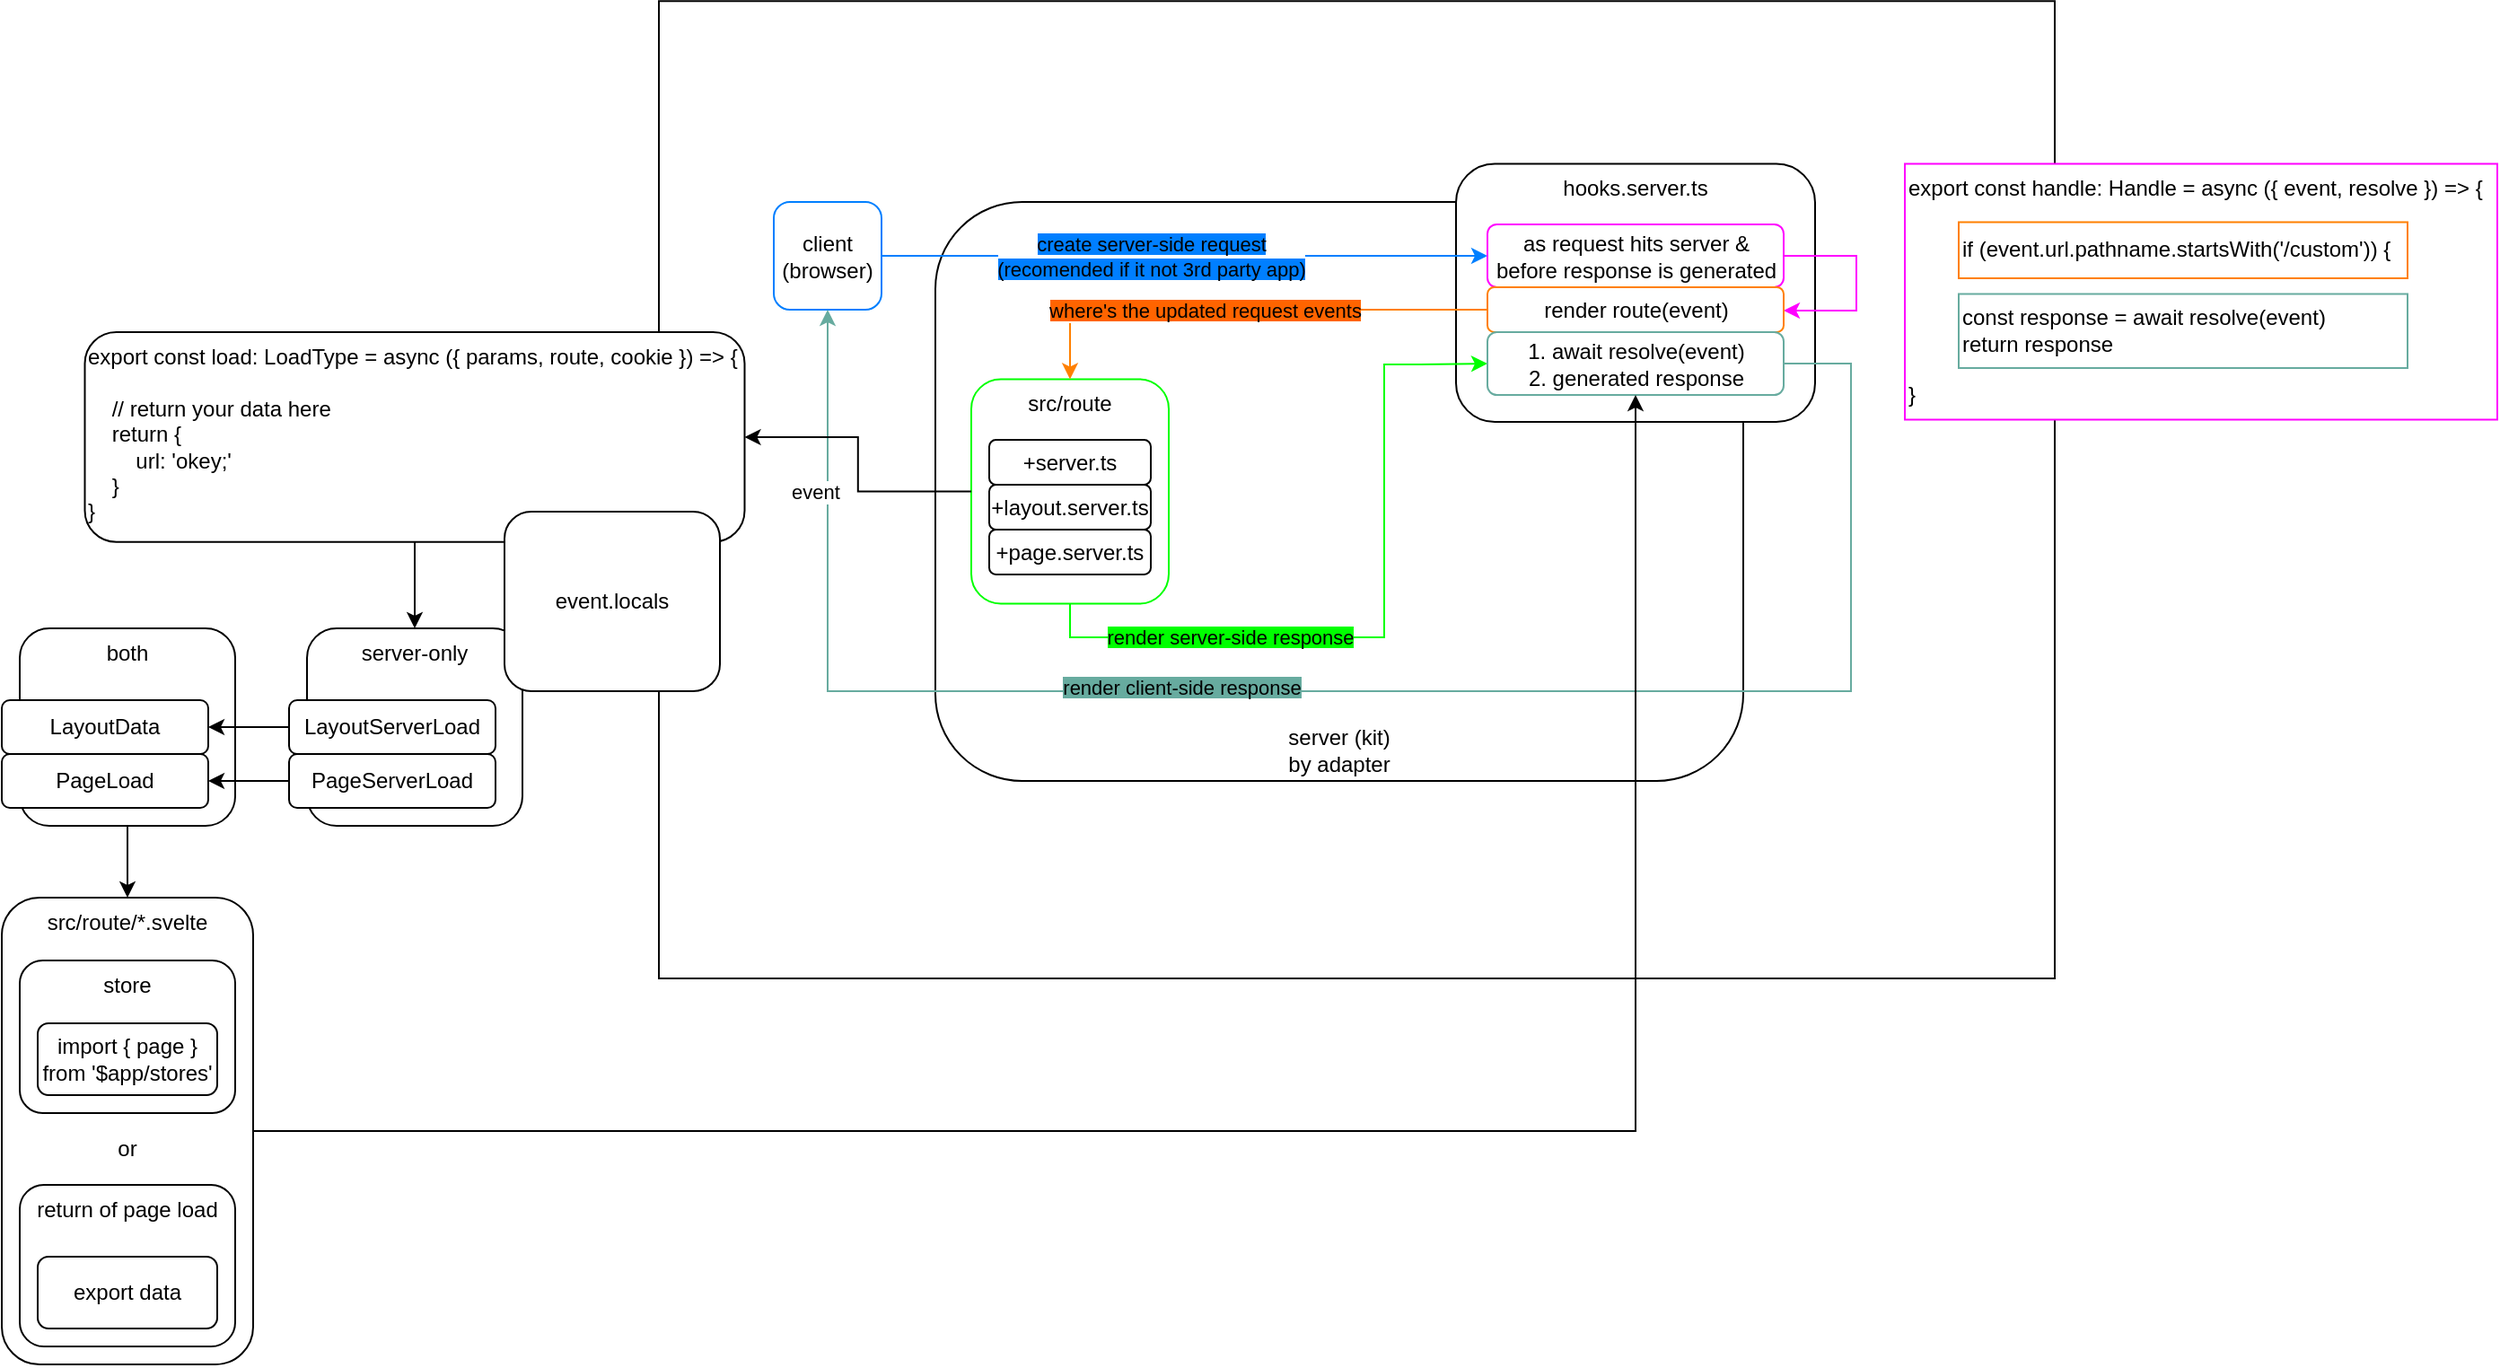 <mxfile version="22.0.4" type="github">
  <diagram name="Page-1" id="GnxkV7bNmk6tipJM2uC0">
    <mxGraphModel dx="1704" dy="1520" grid="1" gridSize="10" guides="1" tooltips="1" connect="1" arrows="1" fold="1" page="1" pageScale="1" pageWidth="850" pageHeight="1100" math="0" shadow="0">
      <root>
        <mxCell id="0" />
        <mxCell id="1" parent="0" />
        <mxCell id="TtLkIHkY7f4iRGPbkUeM-2" value="" style="rounded=0;whiteSpace=wrap;html=1;strokeColor=#000000;" parent="1" vertex="1">
          <mxGeometry x="36" y="-4.38" width="777.5" height="544.38" as="geometry" />
        </mxCell>
        <mxCell id="TtLkIHkY7f4iRGPbkUeM-23" value="" style="edgeStyle=orthogonalEdgeStyle;rounded=0;orthogonalLoop=1;jettySize=auto;html=1;" parent="1" source="TtLkIHkY7f4iRGPbkUeM-16" target="TtLkIHkY7f4iRGPbkUeM-22" edge="1">
          <mxGeometry relative="1" as="geometry" />
        </mxCell>
        <mxCell id="TtLkIHkY7f4iRGPbkUeM-16" value="both" style="rounded=1;whiteSpace=wrap;html=1;verticalAlign=top;" parent="1" vertex="1">
          <mxGeometry x="-320" y="345" width="120" height="110" as="geometry" />
        </mxCell>
        <mxCell id="TtLkIHkY7f4iRGPbkUeM-15" value="server-only" style="rounded=1;whiteSpace=wrap;html=1;verticalAlign=top;" parent="1" vertex="1">
          <mxGeometry x="-160" y="345" width="120" height="110" as="geometry" />
        </mxCell>
        <mxCell id="cJ8iGMwO-AmT_AEDeLSv-3" value="server (kit)&lt;br style=&quot;border-color: var(--border-color);&quot;&gt;by adapter" style="rounded=1;whiteSpace=wrap;html=1;verticalAlign=bottom;" parent="1" vertex="1">
          <mxGeometry x="190" y="107.5" width="450" height="322.5" as="geometry" />
        </mxCell>
        <mxCell id="cJ8iGMwO-AmT_AEDeLSv-5" value="hooks.server.ts" style="rounded=1;whiteSpace=wrap;html=1;align=center;verticalAlign=top;" parent="1" vertex="1">
          <mxGeometry x="480" y="86.25" width="200" height="143.75" as="geometry" />
        </mxCell>
        <mxCell id="cJ8iGMwO-AmT_AEDeLSv-11" style="edgeStyle=orthogonalEdgeStyle;rounded=0;orthogonalLoop=1;jettySize=auto;html=1;exitX=1;exitY=0.5;exitDx=0;exitDy=0;strokeColor=#007FFF;" parent="1" source="cJ8iGMwO-AmT_AEDeLSv-1" target="cJ8iGMwO-AmT_AEDeLSv-9" edge="1">
          <mxGeometry relative="1" as="geometry">
            <Array as="points" />
          </mxGeometry>
        </mxCell>
        <mxCell id="cJ8iGMwO-AmT_AEDeLSv-22" value="&lt;span style=&quot;background-color: rgb(0, 127, 255);&quot;&gt;create server-side request&lt;br&gt;(recomended if it not 3rd party app)&lt;/span&gt;" style="edgeLabel;html=1;align=center;verticalAlign=middle;resizable=0;points=[];strokeColor=#007FFF;" parent="cJ8iGMwO-AmT_AEDeLSv-11" vertex="1" connectable="0">
          <mxGeometry x="-0.374" relative="1" as="geometry">
            <mxPoint x="44" as="offset" />
          </mxGeometry>
        </mxCell>
        <mxCell id="cJ8iGMwO-AmT_AEDeLSv-1" value="client&lt;br&gt;(browser)" style="rounded=1;whiteSpace=wrap;html=1;strokeColor=#007FFF;" parent="1" vertex="1">
          <mxGeometry x="100" y="107.5" width="60" height="60" as="geometry" />
        </mxCell>
        <mxCell id="cJ8iGMwO-AmT_AEDeLSv-16" style="edgeStyle=orthogonalEdgeStyle;rounded=0;orthogonalLoop=1;jettySize=auto;html=1;exitX=0.5;exitY=1;exitDx=0;exitDy=0;strokeColor=#00FF00;entryX=0;entryY=0.5;entryDx=0;entryDy=0;" parent="1" source="cJ8iGMwO-AmT_AEDeLSv-4" target="cJ8iGMwO-AmT_AEDeLSv-17" edge="1">
          <mxGeometry relative="1" as="geometry">
            <mxPoint x="417.5" y="208.75" as="targetPoint" />
            <mxPoint x="247.5" y="337.5" as="sourcePoint" />
            <Array as="points">
              <mxPoint x="265" y="350" />
              <mxPoint x="440" y="350" />
              <mxPoint x="440" y="198" />
              <mxPoint x="460" y="198" />
            </Array>
          </mxGeometry>
        </mxCell>
        <mxCell id="cJ8iGMwO-AmT_AEDeLSv-20" value="&lt;span style=&quot;background-color: rgb(0, 255, 0);&quot;&gt;render server-side response&lt;/span&gt;" style="edgeLabel;html=1;align=center;verticalAlign=middle;resizable=0;points=[];strokeColor=#00FF00;" parent="cJ8iGMwO-AmT_AEDeLSv-16" vertex="1" connectable="0">
          <mxGeometry x="-0.59" y="-2" relative="1" as="geometry">
            <mxPoint x="25" y="-2" as="offset" />
          </mxGeometry>
        </mxCell>
        <mxCell id="cJ8iGMwO-AmT_AEDeLSv-4" value="src/route" style="rounded=1;whiteSpace=wrap;html=1;verticalAlign=top;strokeColor=#00FF00;" parent="1" vertex="1">
          <mxGeometry x="210" y="206.25" width="110" height="125" as="geometry" />
        </mxCell>
        <mxCell id="cJ8iGMwO-AmT_AEDeLSv-6" value="+server.ts" style="rounded=1;whiteSpace=wrap;html=1;" parent="1" vertex="1">
          <mxGeometry x="220" y="240" width="90" height="25" as="geometry" />
        </mxCell>
        <mxCell id="cJ8iGMwO-AmT_AEDeLSv-7" value="+layout.server.ts" style="rounded=1;whiteSpace=wrap;html=1;" parent="1" vertex="1">
          <mxGeometry x="220" y="265" width="90" height="25" as="geometry" />
        </mxCell>
        <mxCell id="cJ8iGMwO-AmT_AEDeLSv-8" value="+page.server.ts" style="rounded=1;whiteSpace=wrap;html=1;" parent="1" vertex="1">
          <mxGeometry x="220" y="290" width="90" height="25" as="geometry" />
        </mxCell>
        <mxCell id="cJ8iGMwO-AmT_AEDeLSv-12" style="edgeStyle=orthogonalEdgeStyle;rounded=0;orthogonalLoop=1;jettySize=auto;html=1;exitX=1;exitY=0.5;exitDx=0;exitDy=0;strokeColor=#FF00FF;entryX=1;entryY=0.5;entryDx=0;entryDy=0;" parent="1" source="cJ8iGMwO-AmT_AEDeLSv-9" target="cJ8iGMwO-AmT_AEDeLSv-10" edge="1">
          <mxGeometry relative="1" as="geometry">
            <mxPoint x="692.5" y="167.5" as="targetPoint" />
            <Array as="points">
              <mxPoint x="703" y="138" />
              <mxPoint x="703" y="168" />
              <mxPoint x="663" y="168" />
            </Array>
            <mxPoint x="692.5" y="132.5" as="sourcePoint" />
          </mxGeometry>
        </mxCell>
        <mxCell id="cJ8iGMwO-AmT_AEDeLSv-9" value="&lt;p style=&quot;line-height: 120%;&quot;&gt;&lt;font style=&quot;font-size: 12px;&quot;&gt;as request hits server &amp;amp; before response is generated&lt;/font&gt;&lt;/p&gt;" style="rounded=1;whiteSpace=wrap;html=1;strokeColor=#FF00FF;" parent="1" vertex="1">
          <mxGeometry x="497.5" y="120" width="165" height="35" as="geometry" />
        </mxCell>
        <mxCell id="cJ8iGMwO-AmT_AEDeLSv-15" style="edgeStyle=orthogonalEdgeStyle;rounded=0;orthogonalLoop=1;jettySize=auto;html=1;exitX=0;exitY=0.5;exitDx=0;exitDy=0;entryX=0.5;entryY=0;entryDx=0;entryDy=0;strokeColor=#FF8000;" parent="1" source="cJ8iGMwO-AmT_AEDeLSv-10" target="cJ8iGMwO-AmT_AEDeLSv-4" edge="1">
          <mxGeometry relative="1" as="geometry">
            <Array as="points">
              <mxPoint x="378" y="173" />
              <mxPoint x="265" y="173" />
            </Array>
          </mxGeometry>
        </mxCell>
        <mxCell id="cJ8iGMwO-AmT_AEDeLSv-18" value="&lt;span style=&quot;background-color: rgb(255, 100, 0);&quot;&gt;where&#39;s the updated request events&lt;/span&gt;" style="edgeLabel;html=1;align=center;verticalAlign=middle;resizable=0;points=[];fillColor=#FF8000;strokeColor=#FF8000;" parent="cJ8iGMwO-AmT_AEDeLSv-15" vertex="1" connectable="0">
          <mxGeometry x="0.113" y="1" relative="1" as="geometry">
            <mxPoint x="-12" y="-6" as="offset" />
          </mxGeometry>
        </mxCell>
        <mxCell id="cJ8iGMwO-AmT_AEDeLSv-10" value="&lt;p style=&quot;line-height: 120%;&quot;&gt;&lt;font style=&quot;font-size: 12px;&quot;&gt;render route(event)&lt;/font&gt;&lt;/p&gt;" style="rounded=1;whiteSpace=wrap;html=1;strokeColor=#FF8000;" parent="1" vertex="1">
          <mxGeometry x="497.5" y="155" width="165" height="25" as="geometry" />
        </mxCell>
        <mxCell id="cJ8iGMwO-AmT_AEDeLSv-19" style="edgeStyle=orthogonalEdgeStyle;rounded=0;orthogonalLoop=1;jettySize=auto;html=1;exitX=1;exitY=0.5;exitDx=0;exitDy=0;entryX=0.5;entryY=1;entryDx=0;entryDy=0;strokeColor=#67AB9F;" parent="1" source="cJ8iGMwO-AmT_AEDeLSv-17" target="cJ8iGMwO-AmT_AEDeLSv-1" edge="1">
          <mxGeometry relative="1" as="geometry">
            <Array as="points">
              <mxPoint x="700" y="198" />
              <mxPoint x="700" y="380" />
              <mxPoint x="130" y="380" />
            </Array>
          </mxGeometry>
        </mxCell>
        <mxCell id="cJ8iGMwO-AmT_AEDeLSv-21" value="&lt;span style=&quot;background-color: rgb(103, 171, 159);&quot;&gt;render client-side response&lt;/span&gt;" style="edgeLabel;html=1;align=center;verticalAlign=middle;resizable=0;points=[];" parent="cJ8iGMwO-AmT_AEDeLSv-19" vertex="1" connectable="0">
          <mxGeometry x="0.151" y="-2" relative="1" as="geometry">
            <mxPoint x="-16" as="offset" />
          </mxGeometry>
        </mxCell>
        <mxCell id="cJ8iGMwO-AmT_AEDeLSv-17" value="1. await resolve(event)&lt;br&gt;&lt;span style=&quot;background-color: initial;&quot;&gt;2. generated response&lt;/span&gt;" style="rounded=1;whiteSpace=wrap;html=1;strokeColor=#67AB9F;" parent="1" vertex="1">
          <mxGeometry x="497.5" y="180" width="165" height="35" as="geometry" />
        </mxCell>
        <mxCell id="TtLkIHkY7f4iRGPbkUeM-3" value="export const handle: Handle = async ({ event, resolve }) =&amp;gt; {&lt;br&gt;&lt;br&gt;&lt;br&gt;&lt;br&gt;&lt;br&gt;&lt;br&gt;&lt;br&gt;&lt;br&gt;}" style="rounded=0;whiteSpace=wrap;html=1;align=left;verticalAlign=top;strokeColor=#FF00FF;" parent="1" vertex="1">
          <mxGeometry x="730" y="86.25" width="330" height="142.5" as="geometry" />
        </mxCell>
        <mxCell id="TtLkIHkY7f4iRGPbkUeM-4" value="if (event.url.pathname.startsWith(&#39;/custom&#39;)) {" style="rounded=0;whiteSpace=wrap;html=1;strokeColor=#FF8000;align=left;" parent="1" vertex="1">
          <mxGeometry x="760" y="118.75" width="250" height="31.25" as="geometry" />
        </mxCell>
        <mxCell id="TtLkIHkY7f4iRGPbkUeM-5" value="const response = await resolve(event)&lt;br&gt;return response" style="rounded=0;whiteSpace=wrap;html=1;strokeColor=#67AB9F;align=left;" parent="1" vertex="1">
          <mxGeometry x="760" y="158.75" width="250" height="41.25" as="geometry" />
        </mxCell>
        <mxCell id="TtLkIHkY7f4iRGPbkUeM-21" style="edgeStyle=orthogonalEdgeStyle;rounded=0;orthogonalLoop=1;jettySize=auto;html=1;exitX=0.5;exitY=1;exitDx=0;exitDy=0;" parent="1" source="TtLkIHkY7f4iRGPbkUeM-6" target="TtLkIHkY7f4iRGPbkUeM-15" edge="1">
          <mxGeometry relative="1" as="geometry" />
        </mxCell>
        <mxCell id="TtLkIHkY7f4iRGPbkUeM-6" value="export const load:&amp;nbsp;LoadType = async ({ params, route, cookie }) =&amp;gt; {&lt;br&gt;&lt;br&gt;&amp;nbsp; &amp;nbsp; // return your data here&lt;br&gt;&amp;nbsp; &amp;nbsp; return {&lt;br&gt;&amp;nbsp; &amp;nbsp; &amp;nbsp; &amp;nbsp; url: &#39;okey;&#39;&lt;br&gt;&amp;nbsp; &amp;nbsp; }&lt;br&gt;}" style="rounded=1;whiteSpace=wrap;html=1;align=left;verticalAlign=top;" parent="1" vertex="1">
          <mxGeometry x="-283.75" y="180" width="367.5" height="116.88" as="geometry" />
        </mxCell>
        <mxCell id="TtLkIHkY7f4iRGPbkUeM-19" value="" style="edgeStyle=orthogonalEdgeStyle;rounded=0;orthogonalLoop=1;jettySize=auto;html=1;" parent="1" source="TtLkIHkY7f4iRGPbkUeM-9" target="TtLkIHkY7f4iRGPbkUeM-14" edge="1">
          <mxGeometry relative="1" as="geometry" />
        </mxCell>
        <mxCell id="TtLkIHkY7f4iRGPbkUeM-9" value="PageServerLoad" style="rounded=1;whiteSpace=wrap;html=1;" parent="1" vertex="1">
          <mxGeometry x="-170" y="415" width="115" height="30" as="geometry" />
        </mxCell>
        <mxCell id="TtLkIHkY7f4iRGPbkUeM-18" value="" style="edgeStyle=orthogonalEdgeStyle;rounded=0;orthogonalLoop=1;jettySize=auto;html=1;" parent="1" source="TtLkIHkY7f4iRGPbkUeM-11" target="TtLkIHkY7f4iRGPbkUeM-13" edge="1">
          <mxGeometry relative="1" as="geometry" />
        </mxCell>
        <mxCell id="TtLkIHkY7f4iRGPbkUeM-11" value="LayoutServerLoad" style="rounded=1;whiteSpace=wrap;html=1;" parent="1" vertex="1">
          <mxGeometry x="-170" y="385" width="115" height="30" as="geometry" />
        </mxCell>
        <mxCell id="TtLkIHkY7f4iRGPbkUeM-13" value="LayoutData" style="rounded=1;whiteSpace=wrap;html=1;" parent="1" vertex="1">
          <mxGeometry x="-330" y="385" width="115" height="30" as="geometry" />
        </mxCell>
        <mxCell id="TtLkIHkY7f4iRGPbkUeM-14" value="PageLoad" style="rounded=1;whiteSpace=wrap;html=1;" parent="1" vertex="1">
          <mxGeometry x="-330" y="415" width="115" height="30" as="geometry" />
        </mxCell>
        <mxCell id="TtLkIHkY7f4iRGPbkUeM-7" style="edgeStyle=orthogonalEdgeStyle;rounded=0;orthogonalLoop=1;jettySize=auto;html=1;exitX=0;exitY=0.5;exitDx=0;exitDy=0;" parent="1" source="cJ8iGMwO-AmT_AEDeLSv-4" target="TtLkIHkY7f4iRGPbkUeM-6" edge="1">
          <mxGeometry relative="1" as="geometry" />
        </mxCell>
        <mxCell id="TtLkIHkY7f4iRGPbkUeM-8" value="event" style="edgeLabel;html=1;align=center;verticalAlign=middle;resizable=0;points=[];" parent="TtLkIHkY7f4iRGPbkUeM-7" vertex="1" connectable="0">
          <mxGeometry x="-0.49" y="2" relative="1" as="geometry">
            <mxPoint x="-47" y="-2" as="offset" />
          </mxGeometry>
        </mxCell>
        <mxCell id="TtLkIHkY7f4iRGPbkUeM-33" style="edgeStyle=orthogonalEdgeStyle;rounded=0;orthogonalLoop=1;jettySize=auto;html=1;exitX=1;exitY=0.5;exitDx=0;exitDy=0;" parent="1" source="TtLkIHkY7f4iRGPbkUeM-22" target="cJ8iGMwO-AmT_AEDeLSv-17" edge="1">
          <mxGeometry relative="1" as="geometry" />
        </mxCell>
        <mxCell id="TtLkIHkY7f4iRGPbkUeM-22" value="src/route/*.svelte" style="rounded=1;whiteSpace=wrap;html=1;verticalAlign=top;" parent="1" vertex="1">
          <mxGeometry x="-330" y="495" width="140" height="260" as="geometry" />
        </mxCell>
        <mxCell id="TtLkIHkY7f4iRGPbkUeM-24" value="return of page load" style="rounded=1;whiteSpace=wrap;html=1;verticalAlign=top;" parent="1" vertex="1">
          <mxGeometry x="-320" y="655" width="120" height="90" as="geometry" />
        </mxCell>
        <mxCell id="TtLkIHkY7f4iRGPbkUeM-25" value="export data" style="rounded=1;whiteSpace=wrap;html=1;verticalAlign=middle;" parent="1" vertex="1">
          <mxGeometry x="-310" y="695" width="100" height="40" as="geometry" />
        </mxCell>
        <mxCell id="TtLkIHkY7f4iRGPbkUeM-28" value="store" style="rounded=1;whiteSpace=wrap;html=1;verticalAlign=top;" parent="1" vertex="1">
          <mxGeometry x="-320" y="530" width="120" height="85" as="geometry" />
        </mxCell>
        <mxCell id="TtLkIHkY7f4iRGPbkUeM-30" value="or" style="text;whiteSpace=wrap;align=center;verticalAlign=middle;" parent="1" vertex="1">
          <mxGeometry x="-290" y="625" width="60" height="20" as="geometry" />
        </mxCell>
        <mxCell id="TtLkIHkY7f4iRGPbkUeM-31" value="import { page } from &#39;$app/stores&#39;" style="rounded=1;whiteSpace=wrap;html=1;verticalAlign=middle;" parent="1" vertex="1">
          <mxGeometry x="-310" y="565" width="100" height="40" as="geometry" />
        </mxCell>
        <mxCell id="NkVIko4iRWI2noUU3J8j-1" value="event.locals" style="rounded=1;whiteSpace=wrap;html=1;" vertex="1" parent="1">
          <mxGeometry x="-50" y="280" width="120" height="100" as="geometry" />
        </mxCell>
      </root>
    </mxGraphModel>
  </diagram>
</mxfile>
